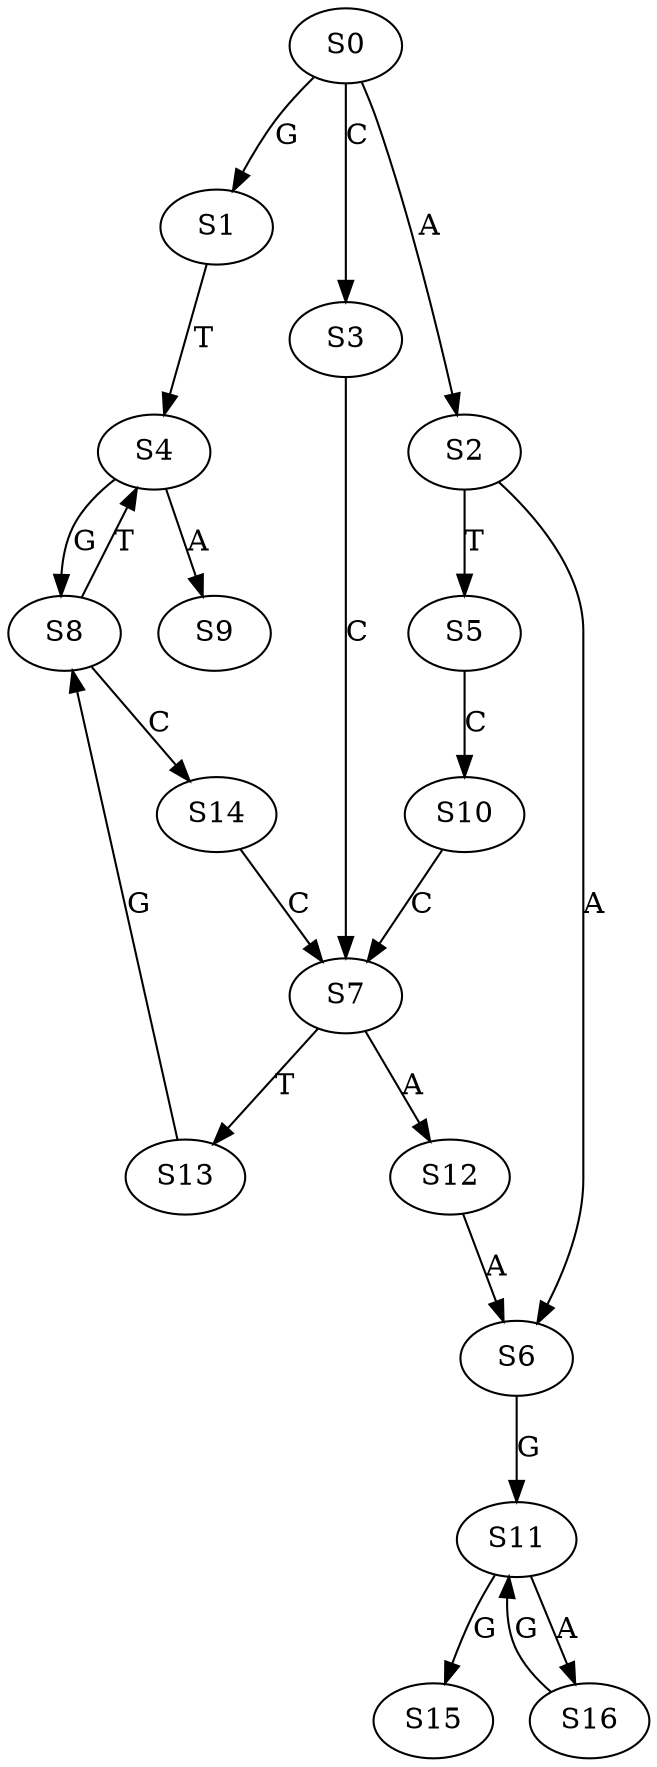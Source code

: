 strict digraph  {
	S0 -> S1 [ label = G ];
	S0 -> S2 [ label = A ];
	S0 -> S3 [ label = C ];
	S1 -> S4 [ label = T ];
	S2 -> S5 [ label = T ];
	S2 -> S6 [ label = A ];
	S3 -> S7 [ label = C ];
	S4 -> S8 [ label = G ];
	S4 -> S9 [ label = A ];
	S5 -> S10 [ label = C ];
	S6 -> S11 [ label = G ];
	S7 -> S12 [ label = A ];
	S7 -> S13 [ label = T ];
	S8 -> S14 [ label = C ];
	S8 -> S4 [ label = T ];
	S10 -> S7 [ label = C ];
	S11 -> S15 [ label = G ];
	S11 -> S16 [ label = A ];
	S12 -> S6 [ label = A ];
	S13 -> S8 [ label = G ];
	S14 -> S7 [ label = C ];
	S16 -> S11 [ label = G ];
}
